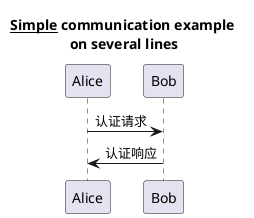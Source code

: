 @startuml 标题

title __Simple__ **communication** example \non several lines

Alice -> Bob : 认证请求
Bob -> Alice : 认证响应
@enduml